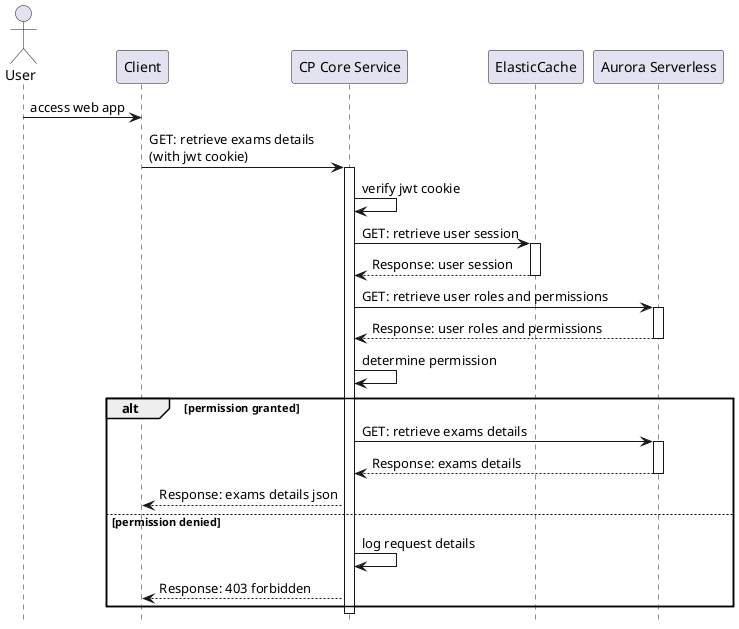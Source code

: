 @startuml
hide footbox
actor User
participant Client
participant "CP Core Service" as CpCore
participant "ElasticCache" as Cache
participant "Aurora Serverless" as Aurora
User -> Client: access web app
Client -> CpCore: GET: retrieve exams details\n(with jwt cookie)
activate CpCore
CpCore -> CpCore: verify jwt cookie
CpCore -> Cache: GET: retrieve user session
activate Cache
Cache --> CpCore: Response: user session
deactivate Cache
CpCore -> Aurora: GET: retrieve user roles and permissions
activate Aurora
Aurora --> CpCore: Response: user roles and permissions
deactivate Aurora
CpCore -> CpCore: determine permission
alt permission granted
CpCore -> Aurora: GET: retrieve exams details
activate Aurora
Aurora --> CpCore: Response: exams details
deactivate Aurora
CpCore --> Client: Response: exams details json
else permission denied
CpCore -> CpCore: log request details
CpCore --> Client: Response: 403 forbidden
end
deactivate CpCore
@enduml